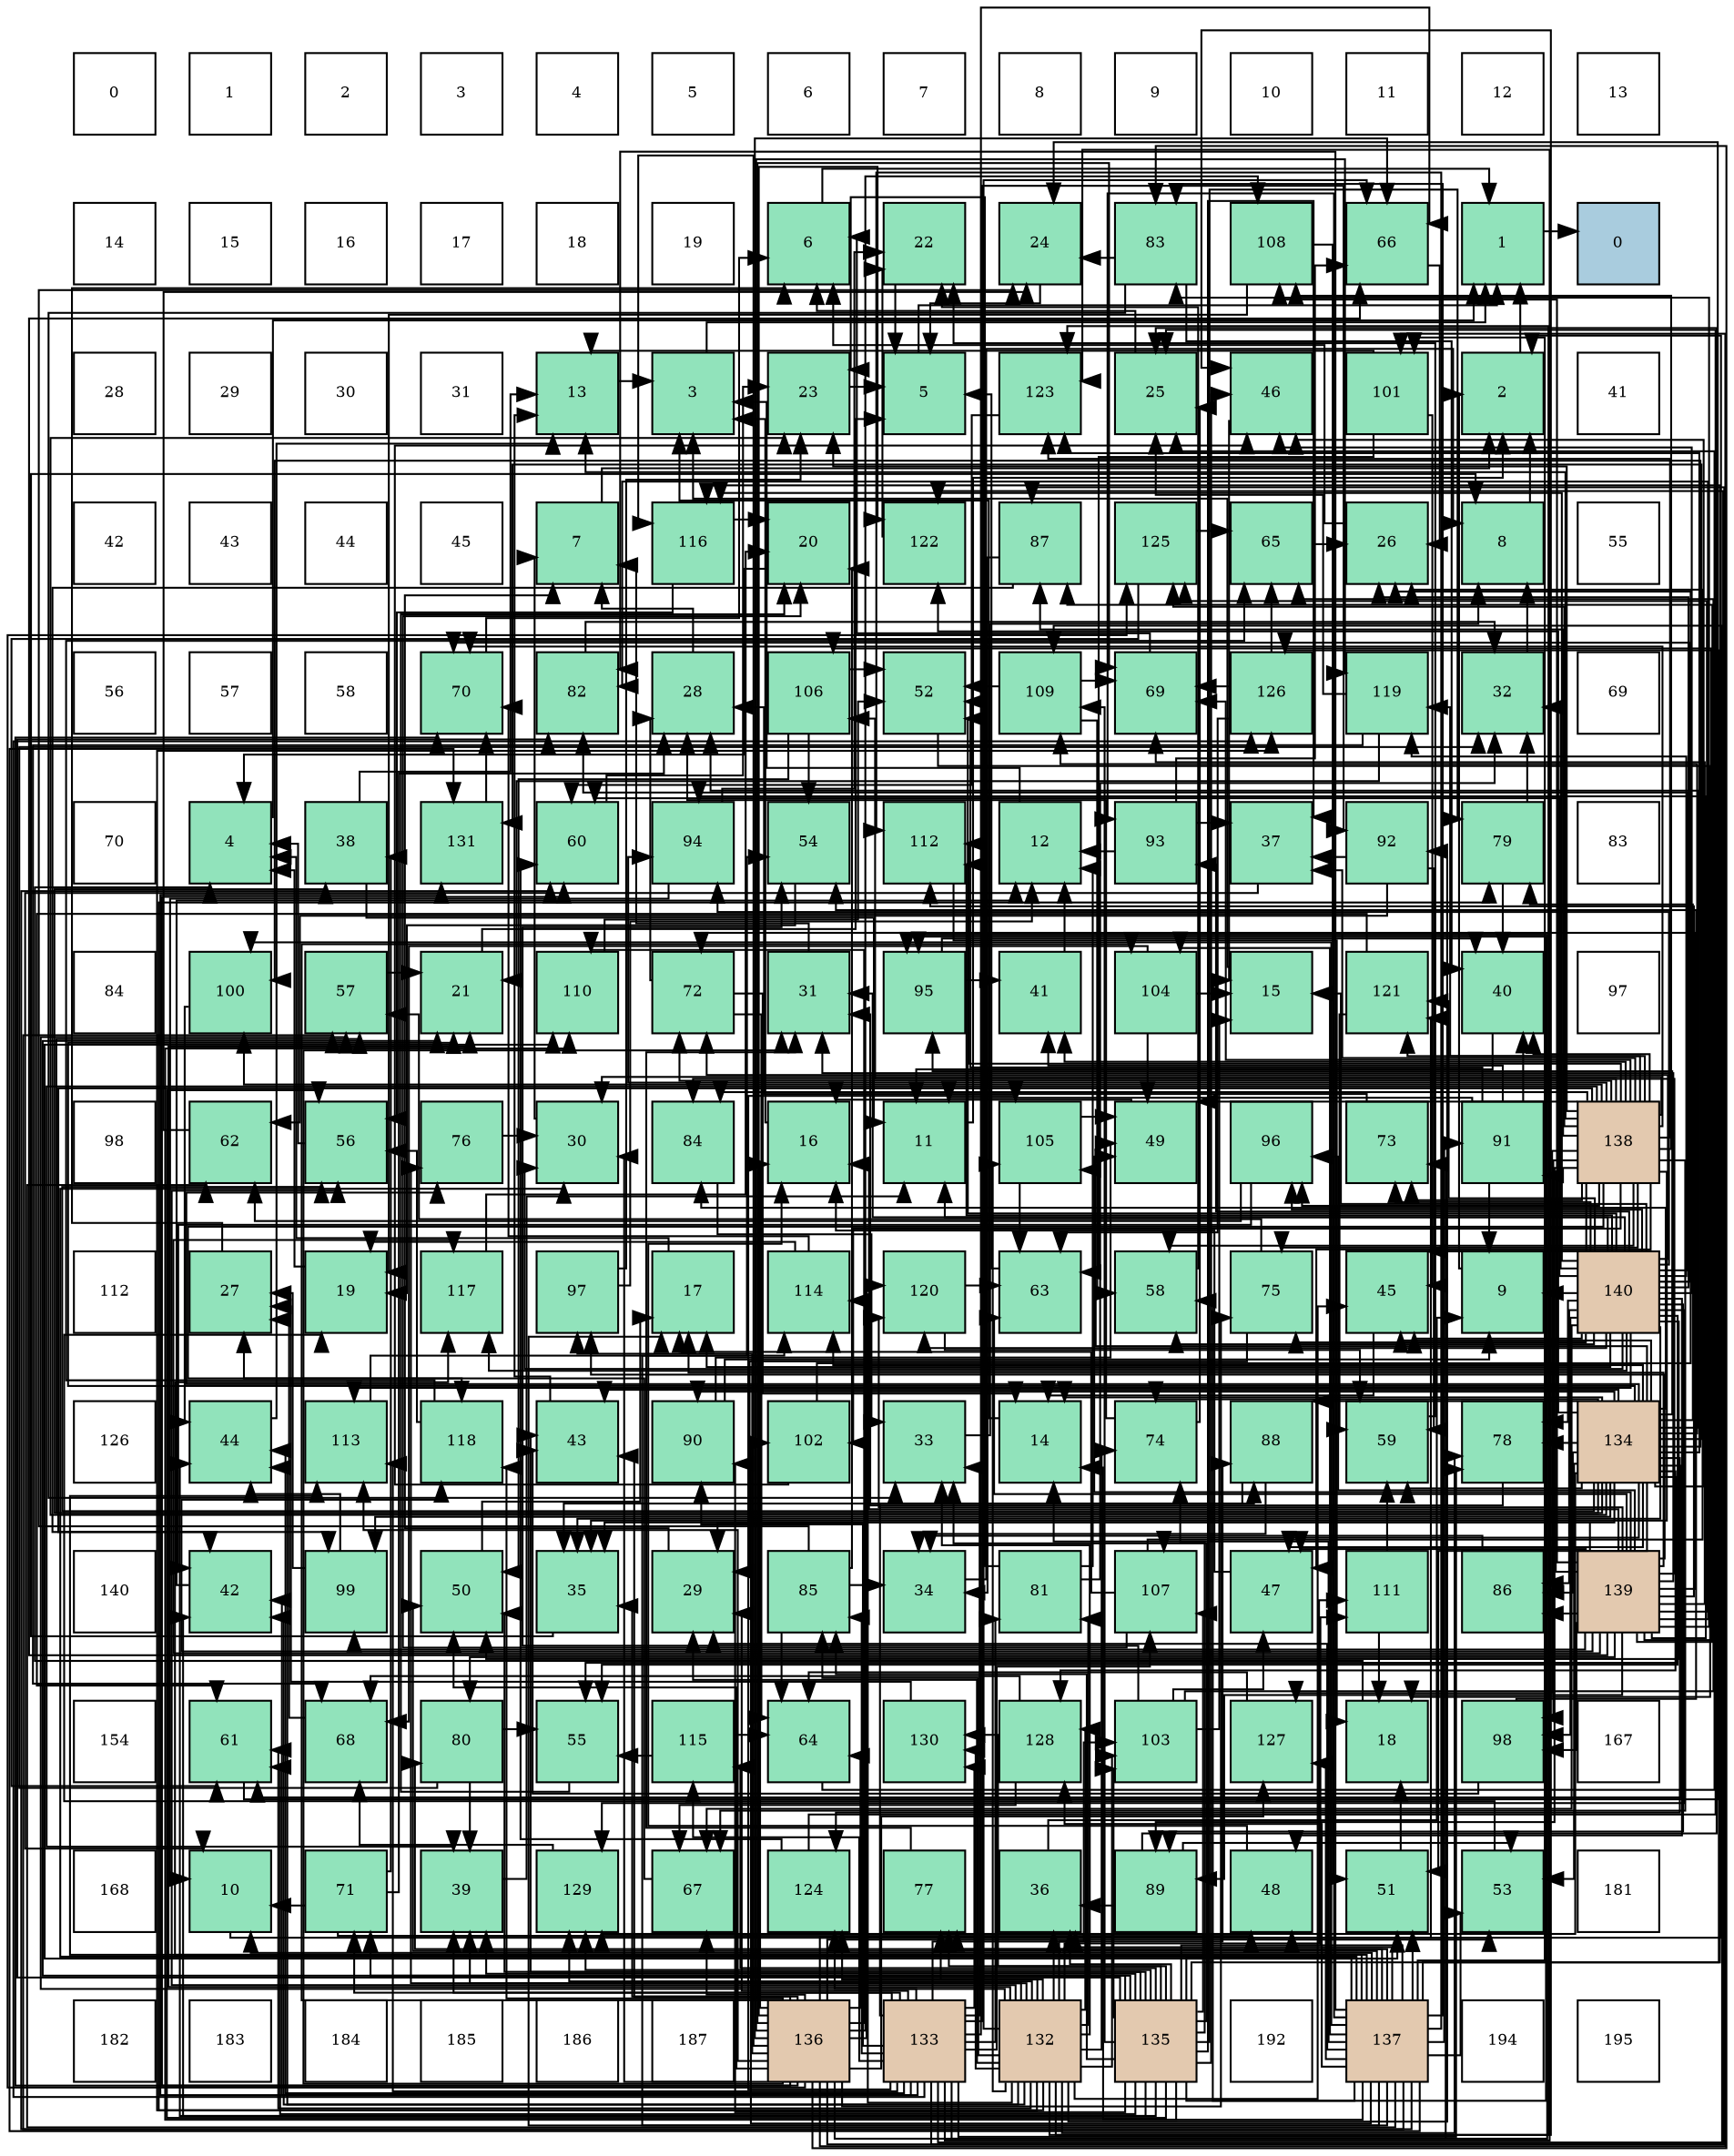 digraph layout{
 rankdir=TB;
 splines=ortho;
 node [style=filled shape=square fixedsize=true width=0.6];
0[label="0", fontsize=8, fillcolor="#ffffff"];
1[label="1", fontsize=8, fillcolor="#ffffff"];
2[label="2", fontsize=8, fillcolor="#ffffff"];
3[label="3", fontsize=8, fillcolor="#ffffff"];
4[label="4", fontsize=8, fillcolor="#ffffff"];
5[label="5", fontsize=8, fillcolor="#ffffff"];
6[label="6", fontsize=8, fillcolor="#ffffff"];
7[label="7", fontsize=8, fillcolor="#ffffff"];
8[label="8", fontsize=8, fillcolor="#ffffff"];
9[label="9", fontsize=8, fillcolor="#ffffff"];
10[label="10", fontsize=8, fillcolor="#ffffff"];
11[label="11", fontsize=8, fillcolor="#ffffff"];
12[label="12", fontsize=8, fillcolor="#ffffff"];
13[label="13", fontsize=8, fillcolor="#ffffff"];
14[label="14", fontsize=8, fillcolor="#ffffff"];
15[label="15", fontsize=8, fillcolor="#ffffff"];
16[label="16", fontsize=8, fillcolor="#ffffff"];
17[label="17", fontsize=8, fillcolor="#ffffff"];
18[label="18", fontsize=8, fillcolor="#ffffff"];
19[label="19", fontsize=8, fillcolor="#ffffff"];
20[label="6", fontsize=8, fillcolor="#91e3bb"];
21[label="22", fontsize=8, fillcolor="#91e3bb"];
22[label="24", fontsize=8, fillcolor="#91e3bb"];
23[label="83", fontsize=8, fillcolor="#91e3bb"];
24[label="108", fontsize=8, fillcolor="#91e3bb"];
25[label="66", fontsize=8, fillcolor="#91e3bb"];
26[label="1", fontsize=8, fillcolor="#91e3bb"];
27[label="0", fontsize=8, fillcolor="#a9ccde"];
28[label="28", fontsize=8, fillcolor="#ffffff"];
29[label="29", fontsize=8, fillcolor="#ffffff"];
30[label="30", fontsize=8, fillcolor="#ffffff"];
31[label="31", fontsize=8, fillcolor="#ffffff"];
32[label="13", fontsize=8, fillcolor="#91e3bb"];
33[label="3", fontsize=8, fillcolor="#91e3bb"];
34[label="23", fontsize=8, fillcolor="#91e3bb"];
35[label="5", fontsize=8, fillcolor="#91e3bb"];
36[label="123", fontsize=8, fillcolor="#91e3bb"];
37[label="25", fontsize=8, fillcolor="#91e3bb"];
38[label="46", fontsize=8, fillcolor="#91e3bb"];
39[label="101", fontsize=8, fillcolor="#91e3bb"];
40[label="2", fontsize=8, fillcolor="#91e3bb"];
41[label="41", fontsize=8, fillcolor="#ffffff"];
42[label="42", fontsize=8, fillcolor="#ffffff"];
43[label="43", fontsize=8, fillcolor="#ffffff"];
44[label="44", fontsize=8, fillcolor="#ffffff"];
45[label="45", fontsize=8, fillcolor="#ffffff"];
46[label="7", fontsize=8, fillcolor="#91e3bb"];
47[label="116", fontsize=8, fillcolor="#91e3bb"];
48[label="20", fontsize=8, fillcolor="#91e3bb"];
49[label="122", fontsize=8, fillcolor="#91e3bb"];
50[label="87", fontsize=8, fillcolor="#91e3bb"];
51[label="125", fontsize=8, fillcolor="#91e3bb"];
52[label="65", fontsize=8, fillcolor="#91e3bb"];
53[label="26", fontsize=8, fillcolor="#91e3bb"];
54[label="8", fontsize=8, fillcolor="#91e3bb"];
55[label="55", fontsize=8, fillcolor="#ffffff"];
56[label="56", fontsize=8, fillcolor="#ffffff"];
57[label="57", fontsize=8, fillcolor="#ffffff"];
58[label="58", fontsize=8, fillcolor="#ffffff"];
59[label="70", fontsize=8, fillcolor="#91e3bb"];
60[label="82", fontsize=8, fillcolor="#91e3bb"];
61[label="28", fontsize=8, fillcolor="#91e3bb"];
62[label="106", fontsize=8, fillcolor="#91e3bb"];
63[label="52", fontsize=8, fillcolor="#91e3bb"];
64[label="109", fontsize=8, fillcolor="#91e3bb"];
65[label="69", fontsize=8, fillcolor="#91e3bb"];
66[label="126", fontsize=8, fillcolor="#91e3bb"];
67[label="119", fontsize=8, fillcolor="#91e3bb"];
68[label="32", fontsize=8, fillcolor="#91e3bb"];
69[label="69", fontsize=8, fillcolor="#ffffff"];
70[label="70", fontsize=8, fillcolor="#ffffff"];
71[label="4", fontsize=8, fillcolor="#91e3bb"];
72[label="38", fontsize=8, fillcolor="#91e3bb"];
73[label="131", fontsize=8, fillcolor="#91e3bb"];
74[label="60", fontsize=8, fillcolor="#91e3bb"];
75[label="94", fontsize=8, fillcolor="#91e3bb"];
76[label="54", fontsize=8, fillcolor="#91e3bb"];
77[label="112", fontsize=8, fillcolor="#91e3bb"];
78[label="12", fontsize=8, fillcolor="#91e3bb"];
79[label="93", fontsize=8, fillcolor="#91e3bb"];
80[label="37", fontsize=8, fillcolor="#91e3bb"];
81[label="92", fontsize=8, fillcolor="#91e3bb"];
82[label="79", fontsize=8, fillcolor="#91e3bb"];
83[label="83", fontsize=8, fillcolor="#ffffff"];
84[label="84", fontsize=8, fillcolor="#ffffff"];
85[label="100", fontsize=8, fillcolor="#91e3bb"];
86[label="57", fontsize=8, fillcolor="#91e3bb"];
87[label="21", fontsize=8, fillcolor="#91e3bb"];
88[label="110", fontsize=8, fillcolor="#91e3bb"];
89[label="72", fontsize=8, fillcolor="#91e3bb"];
90[label="31", fontsize=8, fillcolor="#91e3bb"];
91[label="95", fontsize=8, fillcolor="#91e3bb"];
92[label="41", fontsize=8, fillcolor="#91e3bb"];
93[label="104", fontsize=8, fillcolor="#91e3bb"];
94[label="15", fontsize=8, fillcolor="#91e3bb"];
95[label="121", fontsize=8, fillcolor="#91e3bb"];
96[label="40", fontsize=8, fillcolor="#91e3bb"];
97[label="97", fontsize=8, fillcolor="#ffffff"];
98[label="98", fontsize=8, fillcolor="#ffffff"];
99[label="62", fontsize=8, fillcolor="#91e3bb"];
100[label="56", fontsize=8, fillcolor="#91e3bb"];
101[label="76", fontsize=8, fillcolor="#91e3bb"];
102[label="30", fontsize=8, fillcolor="#91e3bb"];
103[label="84", fontsize=8, fillcolor="#91e3bb"];
104[label="16", fontsize=8, fillcolor="#91e3bb"];
105[label="11", fontsize=8, fillcolor="#91e3bb"];
106[label="105", fontsize=8, fillcolor="#91e3bb"];
107[label="49", fontsize=8, fillcolor="#91e3bb"];
108[label="96", fontsize=8, fillcolor="#91e3bb"];
109[label="73", fontsize=8, fillcolor="#91e3bb"];
110[label="91", fontsize=8, fillcolor="#91e3bb"];
111[label="138", fontsize=8, fillcolor="#e3c9af"];
112[label="112", fontsize=8, fillcolor="#ffffff"];
113[label="27", fontsize=8, fillcolor="#91e3bb"];
114[label="19", fontsize=8, fillcolor="#91e3bb"];
115[label="117", fontsize=8, fillcolor="#91e3bb"];
116[label="97", fontsize=8, fillcolor="#91e3bb"];
117[label="17", fontsize=8, fillcolor="#91e3bb"];
118[label="114", fontsize=8, fillcolor="#91e3bb"];
119[label="120", fontsize=8, fillcolor="#91e3bb"];
120[label="63", fontsize=8, fillcolor="#91e3bb"];
121[label="58", fontsize=8, fillcolor="#91e3bb"];
122[label="75", fontsize=8, fillcolor="#91e3bb"];
123[label="45", fontsize=8, fillcolor="#91e3bb"];
124[label="9", fontsize=8, fillcolor="#91e3bb"];
125[label="140", fontsize=8, fillcolor="#e3c9af"];
126[label="126", fontsize=8, fillcolor="#ffffff"];
127[label="44", fontsize=8, fillcolor="#91e3bb"];
128[label="113", fontsize=8, fillcolor="#91e3bb"];
129[label="118", fontsize=8, fillcolor="#91e3bb"];
130[label="43", fontsize=8, fillcolor="#91e3bb"];
131[label="90", fontsize=8, fillcolor="#91e3bb"];
132[label="102", fontsize=8, fillcolor="#91e3bb"];
133[label="33", fontsize=8, fillcolor="#91e3bb"];
134[label="14", fontsize=8, fillcolor="#91e3bb"];
135[label="74", fontsize=8, fillcolor="#91e3bb"];
136[label="88", fontsize=8, fillcolor="#91e3bb"];
137[label="59", fontsize=8, fillcolor="#91e3bb"];
138[label="78", fontsize=8, fillcolor="#91e3bb"];
139[label="134", fontsize=8, fillcolor="#e3c9af"];
140[label="140", fontsize=8, fillcolor="#ffffff"];
141[label="42", fontsize=8, fillcolor="#91e3bb"];
142[label="99", fontsize=8, fillcolor="#91e3bb"];
143[label="50", fontsize=8, fillcolor="#91e3bb"];
144[label="35", fontsize=8, fillcolor="#91e3bb"];
145[label="29", fontsize=8, fillcolor="#91e3bb"];
146[label="85", fontsize=8, fillcolor="#91e3bb"];
147[label="34", fontsize=8, fillcolor="#91e3bb"];
148[label="81", fontsize=8, fillcolor="#91e3bb"];
149[label="107", fontsize=8, fillcolor="#91e3bb"];
150[label="47", fontsize=8, fillcolor="#91e3bb"];
151[label="111", fontsize=8, fillcolor="#91e3bb"];
152[label="86", fontsize=8, fillcolor="#91e3bb"];
153[label="139", fontsize=8, fillcolor="#e3c9af"];
154[label="154", fontsize=8, fillcolor="#ffffff"];
155[label="61", fontsize=8, fillcolor="#91e3bb"];
156[label="68", fontsize=8, fillcolor="#91e3bb"];
157[label="80", fontsize=8, fillcolor="#91e3bb"];
158[label="55", fontsize=8, fillcolor="#91e3bb"];
159[label="115", fontsize=8, fillcolor="#91e3bb"];
160[label="64", fontsize=8, fillcolor="#91e3bb"];
161[label="130", fontsize=8, fillcolor="#91e3bb"];
162[label="128", fontsize=8, fillcolor="#91e3bb"];
163[label="103", fontsize=8, fillcolor="#91e3bb"];
164[label="127", fontsize=8, fillcolor="#91e3bb"];
165[label="18", fontsize=8, fillcolor="#91e3bb"];
166[label="98", fontsize=8, fillcolor="#91e3bb"];
167[label="167", fontsize=8, fillcolor="#ffffff"];
168[label="168", fontsize=8, fillcolor="#ffffff"];
169[label="10", fontsize=8, fillcolor="#91e3bb"];
170[label="71", fontsize=8, fillcolor="#91e3bb"];
171[label="39", fontsize=8, fillcolor="#91e3bb"];
172[label="129", fontsize=8, fillcolor="#91e3bb"];
173[label="67", fontsize=8, fillcolor="#91e3bb"];
174[label="124", fontsize=8, fillcolor="#91e3bb"];
175[label="77", fontsize=8, fillcolor="#91e3bb"];
176[label="36", fontsize=8, fillcolor="#91e3bb"];
177[label="89", fontsize=8, fillcolor="#91e3bb"];
178[label="48", fontsize=8, fillcolor="#91e3bb"];
179[label="51", fontsize=8, fillcolor="#91e3bb"];
180[label="53", fontsize=8, fillcolor="#91e3bb"];
181[label="181", fontsize=8, fillcolor="#ffffff"];
182[label="182", fontsize=8, fillcolor="#ffffff"];
183[label="183", fontsize=8, fillcolor="#ffffff"];
184[label="184", fontsize=8, fillcolor="#ffffff"];
185[label="185", fontsize=8, fillcolor="#ffffff"];
186[label="186", fontsize=8, fillcolor="#ffffff"];
187[label="187", fontsize=8, fillcolor="#ffffff"];
188[label="136", fontsize=8, fillcolor="#e3c9af"];
189[label="133", fontsize=8, fillcolor="#e3c9af"];
190[label="132", fontsize=8, fillcolor="#e3c9af"];
191[label="135", fontsize=8, fillcolor="#e3c9af"];
192[label="192", fontsize=8, fillcolor="#ffffff"];
193[label="137", fontsize=8, fillcolor="#e3c9af"];
194[label="194", fontsize=8, fillcolor="#ffffff"];
195[label="195", fontsize=8, fillcolor="#ffffff"];
edge [constraint=false, style=vis];26 -> 27;
40 -> 26;
33 -> 26;
71 -> 26;
35 -> 26;
20 -> 26;
46 -> 40;
54 -> 40;
124 -> 40;
169 -> 40;
105 -> 40;
78 -> 33;
32 -> 33;
134 -> 33;
94 -> 33;
104 -> 33;
117 -> 71;
165 -> 71;
114 -> 71;
48 -> 71;
87 -> 35;
21 -> 35;
34 -> 35;
22 -> 35;
37 -> 20;
53 -> 20;
113 -> 20;
61 -> 46;
145 -> 46;
102 -> 46;
90 -> 46;
68 -> 54;
133 -> 54;
147 -> 54;
144 -> 54;
176 -> 124;
80 -> 169;
72 -> 105;
72 -> 32;
171 -> 105;
96 -> 105;
92 -> 78;
141 -> 78;
130 -> 32;
127 -> 32;
123 -> 134;
38 -> 94;
150 -> 104;
178 -> 104;
107 -> 104;
143 -> 117;
179 -> 165;
63 -> 165;
180 -> 114;
76 -> 114;
158 -> 48;
100 -> 71;
86 -> 87;
121 -> 21;
137 -> 21;
74 -> 34;
155 -> 22;
99 -> 22;
120 -> 35;
160 -> 37;
52 -> 53;
25 -> 53;
173 -> 113;
156 -> 113;
65 -> 20;
59 -> 20;
170 -> 169;
170 -> 61;
170 -> 72;
170 -> 178;
89 -> 134;
89 -> 61;
89 -> 160;
109 -> 61;
135 -> 37;
135 -> 61;
122 -> 145;
122 -> 86;
101 -> 102;
175 -> 90;
138 -> 90;
82 -> 68;
82 -> 96;
157 -> 68;
157 -> 171;
157 -> 158;
148 -> 78;
148 -> 34;
148 -> 68;
60 -> 68;
23 -> 22;
23 -> 133;
23 -> 96;
103 -> 133;
146 -> 48;
146 -> 22;
146 -> 147;
146 -> 160;
152 -> 147;
50 -> 147;
50 -> 141;
136 -> 147;
136 -> 144;
177 -> 37;
177 -> 176;
177 -> 180;
131 -> 124;
131 -> 107;
110 -> 124;
110 -> 105;
110 -> 96;
110 -> 92;
110 -> 63;
81 -> 80;
81 -> 137;
81 -> 99;
79 -> 78;
79 -> 80;
79 -> 25;
75 -> 169;
75 -> 21;
91 -> 96;
91 -> 92;
108 -> 141;
108 -> 99;
116 -> 78;
116 -> 34;
166 -> 130;
166 -> 76;
142 -> 113;
142 -> 127;
85 -> 127;
39 -> 32;
39 -> 123;
39 -> 120;
132 -> 53;
132 -> 38;
163 -> 94;
163 -> 150;
163 -> 76;
163 -> 52;
93 -> 94;
93 -> 107;
93 -> 156;
106 -> 107;
106 -> 120;
62 -> 143;
62 -> 63;
62 -> 76;
149 -> 117;
149 -> 48;
149 -> 53;
24 -> 114;
24 -> 179;
64 -> 63;
64 -> 121;
64 -> 65;
88 -> 63;
151 -> 165;
151 -> 137;
77 -> 165;
128 -> 76;
118 -> 114;
118 -> 59;
159 -> 158;
159 -> 160;
47 -> 48;
47 -> 100;
115 -> 48;
129 -> 100;
129 -> 52;
67 -> 87;
67 -> 37;
67 -> 156;
119 -> 137;
119 -> 120;
95 -> 137;
95 -> 155;
49 -> 21;
36 -> 74;
174 -> 37;
174 -> 74;
51 -> 155;
51 -> 52;
66 -> 120;
66 -> 52;
66 -> 65;
164 -> 160;
162 -> 173;
162 -> 156;
172 -> 156;
161 -> 113;
73 -> 59;
190 -> 87;
190 -> 145;
190 -> 133;
190 -> 176;
190 -> 171;
190 -> 141;
190 -> 127;
190 -> 123;
190 -> 38;
190 -> 100;
190 -> 86;
190 -> 155;
190 -> 25;
190 -> 135;
190 -> 101;
190 -> 175;
190 -> 138;
190 -> 82;
190 -> 148;
190 -> 146;
190 -> 136;
190 -> 81;
190 -> 163;
190 -> 106;
190 -> 151;
190 -> 118;
190 -> 36;
190 -> 174;
190 -> 66;
190 -> 162;
190 -> 172;
190 -> 161;
189 -> 145;
189 -> 133;
189 -> 171;
189 -> 141;
189 -> 127;
189 -> 25;
189 -> 170;
189 -> 138;
189 -> 148;
189 -> 146;
189 -> 136;
189 -> 131;
189 -> 81;
189 -> 91;
189 -> 163;
189 -> 106;
189 -> 149;
189 -> 64;
189 -> 128;
189 -> 159;
189 -> 49;
189 -> 36;
189 -> 174;
189 -> 66;
189 -> 161;
189 -> 73;
139 -> 134;
139 -> 87;
139 -> 34;
139 -> 61;
139 -> 145;
139 -> 72;
139 -> 130;
139 -> 123;
139 -> 38;
139 -> 150;
139 -> 179;
139 -> 180;
139 -> 158;
139 -> 100;
139 -> 86;
139 -> 137;
139 -> 155;
139 -> 135;
139 -> 101;
139 -> 138;
139 -> 82;
139 -> 103;
139 -> 152;
139 -> 136;
139 -> 131;
139 -> 91;
139 -> 142;
139 -> 85;
139 -> 106;
139 -> 149;
139 -> 64;
139 -> 118;
139 -> 49;
139 -> 36;
139 -> 174;
139 -> 162;
139 -> 172;
139 -> 73;
191 -> 134;
191 -> 87;
191 -> 133;
191 -> 176;
191 -> 80;
191 -> 171;
191 -> 141;
191 -> 130;
191 -> 127;
191 -> 38;
191 -> 143;
191 -> 179;
191 -> 100;
191 -> 155;
191 -> 170;
191 -> 175;
191 -> 82;
191 -> 60;
191 -> 146;
191 -> 131;
191 -> 91;
191 -> 163;
191 -> 149;
191 -> 64;
191 -> 88;
191 -> 151;
191 -> 159;
191 -> 66;
191 -> 172;
191 -> 161;
188 -> 104;
188 -> 102;
188 -> 90;
188 -> 144;
188 -> 130;
188 -> 143;
188 -> 180;
188 -> 74;
188 -> 160;
188 -> 25;
188 -> 173;
188 -> 65;
188 -> 59;
188 -> 109;
188 -> 122;
188 -> 23;
188 -> 50;
188 -> 116;
188 -> 39;
188 -> 93;
188 -> 24;
188 -> 88;
188 -> 128;
188 -> 47;
188 -> 129;
188 -> 67;
188 -> 119;
188 -> 95;
188 -> 49;
188 -> 51;
188 -> 164;
193 -> 169;
193 -> 134;
193 -> 117;
193 -> 145;
193 -> 102;
193 -> 176;
193 -> 178;
193 -> 143;
193 -> 179;
193 -> 180;
193 -> 86;
193 -> 121;
193 -> 74;
193 -> 99;
193 -> 135;
193 -> 175;
193 -> 157;
193 -> 60;
193 -> 23;
193 -> 110;
193 -> 79;
193 -> 85;
193 -> 39;
193 -> 132;
193 -> 93;
193 -> 88;
193 -> 77;
193 -> 128;
193 -> 118;
193 -> 47;
193 -> 115;
193 -> 164;
193 -> 162;
193 -> 73;
111 -> 32;
111 -> 34;
111 -> 102;
111 -> 144;
111 -> 80;
111 -> 171;
111 -> 96;
111 -> 92;
111 -> 123;
111 -> 150;
111 -> 107;
111 -> 121;
111 -> 173;
111 -> 65;
111 -> 59;
111 -> 89;
111 -> 109;
111 -> 122;
111 -> 103;
111 -> 50;
111 -> 177;
111 -> 75;
111 -> 108;
111 -> 166;
111 -> 142;
111 -> 85;
111 -> 132;
111 -> 62;
111 -> 24;
111 -> 77;
111 -> 129;
111 -> 67;
111 -> 95;
111 -> 36;
111 -> 51;
111 -> 164;
153 -> 104;
153 -> 117;
153 -> 90;
153 -> 144;
153 -> 150;
153 -> 107;
153 -> 120;
153 -> 25;
153 -> 65;
153 -> 89;
153 -> 157;
153 -> 60;
153 -> 23;
153 -> 103;
153 -> 152;
153 -> 50;
153 -> 177;
153 -> 110;
153 -> 75;
153 -> 108;
153 -> 116;
153 -> 166;
153 -> 142;
153 -> 62;
153 -> 24;
153 -> 77;
153 -> 115;
153 -> 129;
153 -> 119;
153 -> 51;
125 -> 124;
125 -> 105;
125 -> 94;
125 -> 117;
125 -> 53;
125 -> 102;
125 -> 90;
125 -> 68;
125 -> 144;
125 -> 123;
125 -> 38;
125 -> 178;
125 -> 143;
125 -> 63;
125 -> 158;
125 -> 121;
125 -> 74;
125 -> 173;
125 -> 59;
125 -> 89;
125 -> 109;
125 -> 122;
125 -> 138;
125 -> 60;
125 -> 152;
125 -> 177;
125 -> 79;
125 -> 75;
125 -> 108;
125 -> 166;
125 -> 77;
125 -> 128;
125 -> 47;
125 -> 115;
125 -> 67;
125 -> 119;
125 -> 95;
125 -> 172;
edge [constraint=true, style=invis];
0 -> 14 -> 28 -> 42 -> 56 -> 70 -> 84 -> 98 -> 112 -> 126 -> 140 -> 154 -> 168 -> 182;
1 -> 15 -> 29 -> 43 -> 57 -> 71 -> 85 -> 99 -> 113 -> 127 -> 141 -> 155 -> 169 -> 183;
2 -> 16 -> 30 -> 44 -> 58 -> 72 -> 86 -> 100 -> 114 -> 128 -> 142 -> 156 -> 170 -> 184;
3 -> 17 -> 31 -> 45 -> 59 -> 73 -> 87 -> 101 -> 115 -> 129 -> 143 -> 157 -> 171 -> 185;
4 -> 18 -> 32 -> 46 -> 60 -> 74 -> 88 -> 102 -> 116 -> 130 -> 144 -> 158 -> 172 -> 186;
5 -> 19 -> 33 -> 47 -> 61 -> 75 -> 89 -> 103 -> 117 -> 131 -> 145 -> 159 -> 173 -> 187;
6 -> 20 -> 34 -> 48 -> 62 -> 76 -> 90 -> 104 -> 118 -> 132 -> 146 -> 160 -> 174 -> 188;
7 -> 21 -> 35 -> 49 -> 63 -> 77 -> 91 -> 105 -> 119 -> 133 -> 147 -> 161 -> 175 -> 189;
8 -> 22 -> 36 -> 50 -> 64 -> 78 -> 92 -> 106 -> 120 -> 134 -> 148 -> 162 -> 176 -> 190;
9 -> 23 -> 37 -> 51 -> 65 -> 79 -> 93 -> 107 -> 121 -> 135 -> 149 -> 163 -> 177 -> 191;
10 -> 24 -> 38 -> 52 -> 66 -> 80 -> 94 -> 108 -> 122 -> 136 -> 150 -> 164 -> 178 -> 192;
11 -> 25 -> 39 -> 53 -> 67 -> 81 -> 95 -> 109 -> 123 -> 137 -> 151 -> 165 -> 179 -> 193;
12 -> 26 -> 40 -> 54 -> 68 -> 82 -> 96 -> 110 -> 124 -> 138 -> 152 -> 166 -> 180 -> 194;
13 -> 27 -> 41 -> 55 -> 69 -> 83 -> 97 -> 111 -> 125 -> 139 -> 153 -> 167 -> 181 -> 195;
rank = same {0 -> 1 -> 2 -> 3 -> 4 -> 5 -> 6 -> 7 -> 8 -> 9 -> 10 -> 11 -> 12 -> 13};
rank = same {14 -> 15 -> 16 -> 17 -> 18 -> 19 -> 20 -> 21 -> 22 -> 23 -> 24 -> 25 -> 26 -> 27};
rank = same {28 -> 29 -> 30 -> 31 -> 32 -> 33 -> 34 -> 35 -> 36 -> 37 -> 38 -> 39 -> 40 -> 41};
rank = same {42 -> 43 -> 44 -> 45 -> 46 -> 47 -> 48 -> 49 -> 50 -> 51 -> 52 -> 53 -> 54 -> 55};
rank = same {56 -> 57 -> 58 -> 59 -> 60 -> 61 -> 62 -> 63 -> 64 -> 65 -> 66 -> 67 -> 68 -> 69};
rank = same {70 -> 71 -> 72 -> 73 -> 74 -> 75 -> 76 -> 77 -> 78 -> 79 -> 80 -> 81 -> 82 -> 83};
rank = same {84 -> 85 -> 86 -> 87 -> 88 -> 89 -> 90 -> 91 -> 92 -> 93 -> 94 -> 95 -> 96 -> 97};
rank = same {98 -> 99 -> 100 -> 101 -> 102 -> 103 -> 104 -> 105 -> 106 -> 107 -> 108 -> 109 -> 110 -> 111};
rank = same {112 -> 113 -> 114 -> 115 -> 116 -> 117 -> 118 -> 119 -> 120 -> 121 -> 122 -> 123 -> 124 -> 125};
rank = same {126 -> 127 -> 128 -> 129 -> 130 -> 131 -> 132 -> 133 -> 134 -> 135 -> 136 -> 137 -> 138 -> 139};
rank = same {140 -> 141 -> 142 -> 143 -> 144 -> 145 -> 146 -> 147 -> 148 -> 149 -> 150 -> 151 -> 152 -> 153};
rank = same {154 -> 155 -> 156 -> 157 -> 158 -> 159 -> 160 -> 161 -> 162 -> 163 -> 164 -> 165 -> 166 -> 167};
rank = same {168 -> 169 -> 170 -> 171 -> 172 -> 173 -> 174 -> 175 -> 176 -> 177 -> 178 -> 179 -> 180 -> 181};
rank = same {182 -> 183 -> 184 -> 185 -> 186 -> 187 -> 188 -> 189 -> 190 -> 191 -> 192 -> 193 -> 194 -> 195};
}
